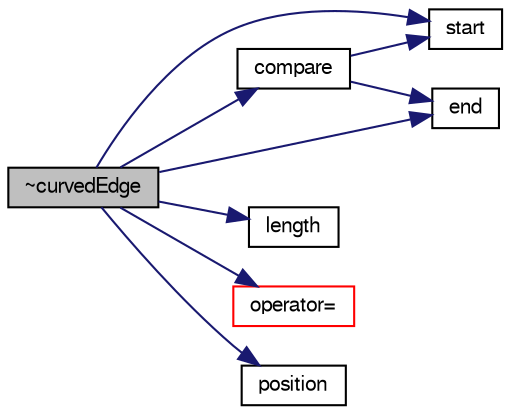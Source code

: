 digraph "~curvedEdge"
{
  bgcolor="transparent";
  edge [fontname="FreeSans",fontsize="10",labelfontname="FreeSans",labelfontsize="10"];
  node [fontname="FreeSans",fontsize="10",shape=record];
  rankdir="LR";
  Node6 [label="~curvedEdge",height=0.2,width=0.4,color="black", fillcolor="grey75", style="filled", fontcolor="black"];
  Node6 -> Node7 [color="midnightblue",fontsize="10",style="solid",fontname="FreeSans"];
  Node7 [label="compare",height=0.2,width=0.4,color="black",URL="$a24738.html#aa44385e0df6a4cd3823050957f9c4144",tooltip="Compare the given start and end points with this curve. "];
  Node7 -> Node8 [color="midnightblue",fontsize="10",style="solid",fontname="FreeSans"];
  Node8 [label="start",height=0.2,width=0.4,color="black",URL="$a24738.html#afe56bdd2031bbf8321e35e2330c0b990",tooltip="Return label of start point. "];
  Node7 -> Node9 [color="midnightblue",fontsize="10",style="solid",fontname="FreeSans"];
  Node9 [label="end",height=0.2,width=0.4,color="black",URL="$a24738.html#a5ac1c619caccdf5bcf8c3d58a409849f",tooltip="Return label of end point. "];
  Node6 -> Node9 [color="midnightblue",fontsize="10",style="solid",fontname="FreeSans"];
  Node6 -> Node10 [color="midnightblue",fontsize="10",style="solid",fontname="FreeSans"];
  Node10 [label="length",height=0.2,width=0.4,color="black",URL="$a24738.html#a052cdc564eb43e27d93a4b222d822f01",tooltip="Return the length of the curve. "];
  Node6 -> Node11 [color="midnightblue",fontsize="10",style="solid",fontname="FreeSans"];
  Node11 [label="operator=",height=0.2,width=0.4,color="red",URL="$a24738.html#ae89a8c064c62b0b83367cfad54c35e6e"];
  Node6 -> Node63 [color="midnightblue",fontsize="10",style="solid",fontname="FreeSans"];
  Node63 [label="position",height=0.2,width=0.4,color="black",URL="$a24738.html#a826ae0059ebe597cc95cac1e3f0236e3",tooltip="Return the point position corresponding to the curve parameter. "];
  Node6 -> Node8 [color="midnightblue",fontsize="10",style="solid",fontname="FreeSans"];
}
